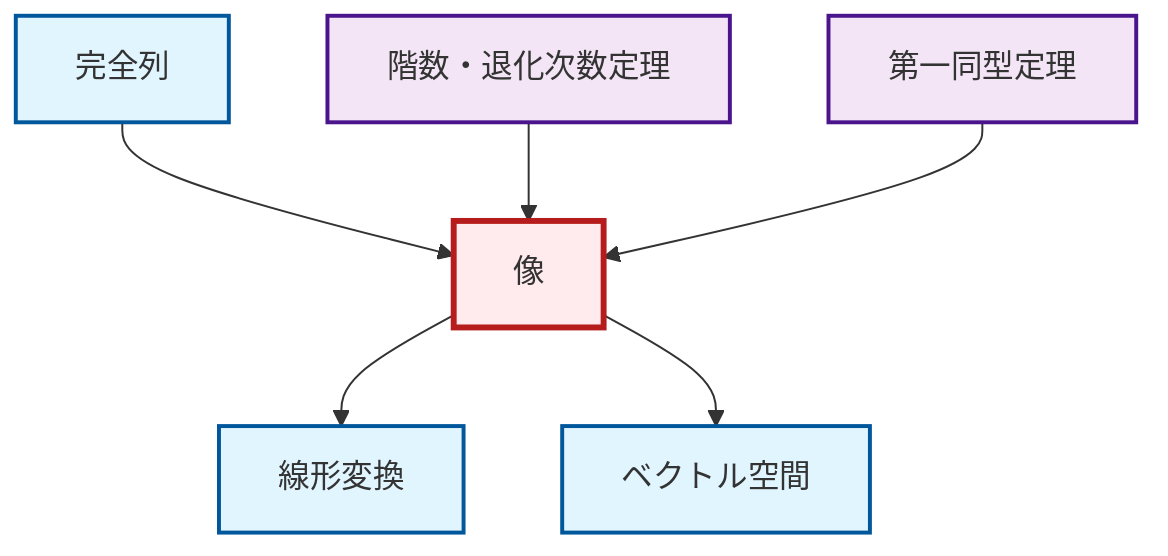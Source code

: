 graph TD
    classDef definition fill:#e1f5fe,stroke:#01579b,stroke-width:2px
    classDef theorem fill:#f3e5f5,stroke:#4a148c,stroke-width:2px
    classDef axiom fill:#fff3e0,stroke:#e65100,stroke-width:2px
    classDef example fill:#e8f5e9,stroke:#1b5e20,stroke-width:2px
    classDef current fill:#ffebee,stroke:#b71c1c,stroke-width:3px
    def-image["像"]:::definition
    thm-rank-nullity["階数・退化次数定理"]:::theorem
    thm-first-isomorphism["第一同型定理"]:::theorem
    def-linear-transformation["線形変換"]:::definition
    def-vector-space["ベクトル空間"]:::definition
    def-exact-sequence["完全列"]:::definition
    def-exact-sequence --> def-image
    thm-rank-nullity --> def-image
    thm-first-isomorphism --> def-image
    def-image --> def-linear-transformation
    def-image --> def-vector-space
    class def-image current